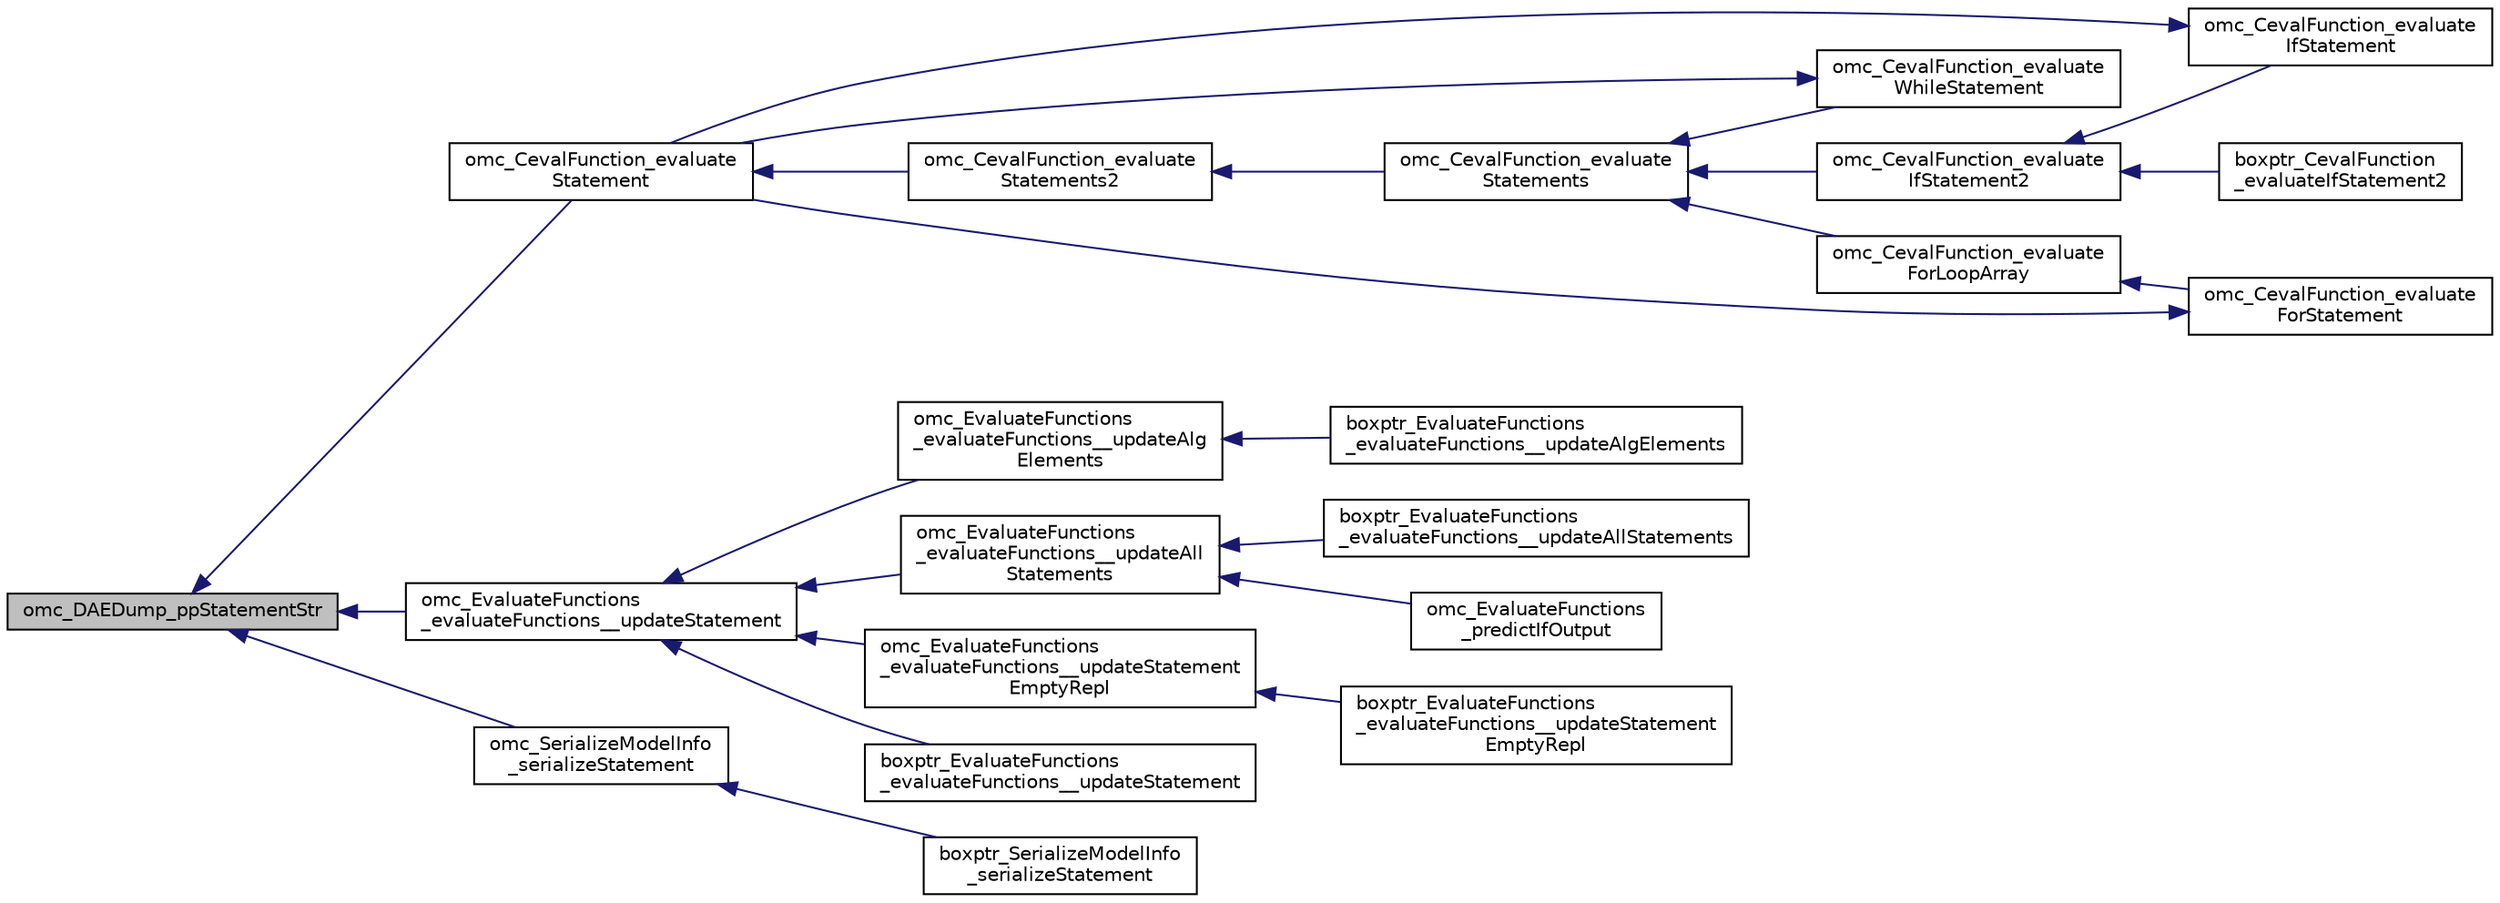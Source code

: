 digraph "omc_DAEDump_ppStatementStr"
{
  edge [fontname="Helvetica",fontsize="10",labelfontname="Helvetica",labelfontsize="10"];
  node [fontname="Helvetica",fontsize="10",shape=record];
  rankdir="LR";
  Node3204 [label="omc_DAEDump_ppStatementStr",height=0.2,width=0.4,color="black", fillcolor="grey75", style="filled", fontcolor="black"];
  Node3204 -> Node3205 [dir="back",color="midnightblue",fontsize="10",style="solid",fontname="Helvetica"];
  Node3205 [label="omc_CevalFunction_evaluate\lStatement",height=0.2,width=0.4,color="black", fillcolor="white", style="filled",URL="$d4/d57/_ceval_function_8c.html#adcb968118d2918ddebb61c6d00570d13"];
  Node3205 -> Node3206 [dir="back",color="midnightblue",fontsize="10",style="solid",fontname="Helvetica"];
  Node3206 [label="omc_CevalFunction_evaluate\lStatements2",height=0.2,width=0.4,color="black", fillcolor="white", style="filled",URL="$d4/d57/_ceval_function_8c.html#a8b4ab5805e1585f4ce275686db1d1c53"];
  Node3206 -> Node3207 [dir="back",color="midnightblue",fontsize="10",style="solid",fontname="Helvetica"];
  Node3207 [label="omc_CevalFunction_evaluate\lStatements",height=0.2,width=0.4,color="black", fillcolor="white", style="filled",URL="$d4/d57/_ceval_function_8c.html#a24f7e910d4d2fee6bad18eb4ce595739"];
  Node3207 -> Node3208 [dir="back",color="midnightblue",fontsize="10",style="solid",fontname="Helvetica"];
  Node3208 [label="omc_CevalFunction_evaluate\lWhileStatement",height=0.2,width=0.4,color="black", fillcolor="white", style="filled",URL="$d4/d57/_ceval_function_8c.html#a9344bc7ecbde32b38cd4534de8524cd3"];
  Node3208 -> Node3205 [dir="back",color="midnightblue",fontsize="10",style="solid",fontname="Helvetica"];
  Node3207 -> Node3209 [dir="back",color="midnightblue",fontsize="10",style="solid",fontname="Helvetica"];
  Node3209 [label="omc_CevalFunction_evaluate\lForLoopArray",height=0.2,width=0.4,color="black", fillcolor="white", style="filled",URL="$d4/d57/_ceval_function_8c.html#ab923d90ec81f15d3150ea4ecea8147d0"];
  Node3209 -> Node3210 [dir="back",color="midnightblue",fontsize="10",style="solid",fontname="Helvetica"];
  Node3210 [label="omc_CevalFunction_evaluate\lForStatement",height=0.2,width=0.4,color="black", fillcolor="white", style="filled",URL="$d4/d57/_ceval_function_8c.html#aa5271a82164564b75fafc616b2a362a9"];
  Node3210 -> Node3205 [dir="back",color="midnightblue",fontsize="10",style="solid",fontname="Helvetica"];
  Node3207 -> Node3211 [dir="back",color="midnightblue",fontsize="10",style="solid",fontname="Helvetica"];
  Node3211 [label="omc_CevalFunction_evaluate\lIfStatement2",height=0.2,width=0.4,color="black", fillcolor="white", style="filled",URL="$d4/d57/_ceval_function_8c.html#a88c85a75c163f7d6a626b195e5dcb1bb"];
  Node3211 -> Node3212 [dir="back",color="midnightblue",fontsize="10",style="solid",fontname="Helvetica"];
  Node3212 [label="boxptr_CevalFunction\l_evaluateIfStatement2",height=0.2,width=0.4,color="black", fillcolor="white", style="filled",URL="$d4/d57/_ceval_function_8c.html#a670067acb1a0aad54282a39f4165e501"];
  Node3211 -> Node3213 [dir="back",color="midnightblue",fontsize="10",style="solid",fontname="Helvetica"];
  Node3213 [label="omc_CevalFunction_evaluate\lIfStatement",height=0.2,width=0.4,color="black", fillcolor="white", style="filled",URL="$d4/d57/_ceval_function_8c.html#a7ca4abea58bf4ca12eec72510b13f755"];
  Node3213 -> Node3205 [dir="back",color="midnightblue",fontsize="10",style="solid",fontname="Helvetica"];
  Node3204 -> Node3214 [dir="back",color="midnightblue",fontsize="10",style="solid",fontname="Helvetica"];
  Node3214 [label="omc_EvaluateFunctions\l_evaluateFunctions__updateStatement",height=0.2,width=0.4,color="black", fillcolor="white", style="filled",URL="$d3/d4a/_evaluate_functions_8c.html#a9c7d770a7ee326eaa8f90931daf2e5db"];
  Node3214 -> Node3215 [dir="back",color="midnightblue",fontsize="10",style="solid",fontname="Helvetica"];
  Node3215 [label="omc_EvaluateFunctions\l_evaluateFunctions__updateAll\lStatements",height=0.2,width=0.4,color="black", fillcolor="white", style="filled",URL="$d3/d4a/_evaluate_functions_8c.html#a13bb68691165d6c1d1545ec1c329591e"];
  Node3215 -> Node3216 [dir="back",color="midnightblue",fontsize="10",style="solid",fontname="Helvetica"];
  Node3216 [label="omc_EvaluateFunctions\l_predictIfOutput",height=0.2,width=0.4,color="black", fillcolor="white", style="filled",URL="$d3/d4a/_evaluate_functions_8c.html#ac2809740b236e9b0af6cfcedb7a37554"];
  Node3215 -> Node3217 [dir="back",color="midnightblue",fontsize="10",style="solid",fontname="Helvetica"];
  Node3217 [label="boxptr_EvaluateFunctions\l_evaluateFunctions__updateAllStatements",height=0.2,width=0.4,color="black", fillcolor="white", style="filled",URL="$d3/d4a/_evaluate_functions_8c.html#a4a6e9c4d81a03ac0cdb92f74b1c5ac0e"];
  Node3214 -> Node3218 [dir="back",color="midnightblue",fontsize="10",style="solid",fontname="Helvetica"];
  Node3218 [label="omc_EvaluateFunctions\l_evaluateFunctions__updateStatement\lEmptyRepl",height=0.2,width=0.4,color="black", fillcolor="white", style="filled",URL="$d3/d4a/_evaluate_functions_8c.html#a62ab90677f56267b95c500c852f77c98"];
  Node3218 -> Node3219 [dir="back",color="midnightblue",fontsize="10",style="solid",fontname="Helvetica"];
  Node3219 [label="boxptr_EvaluateFunctions\l_evaluateFunctions__updateStatement\lEmptyRepl",height=0.2,width=0.4,color="black", fillcolor="white", style="filled",URL="$d3/d4a/_evaluate_functions_8c.html#ac5cd2a1759c472daaad57fa229387e3b"];
  Node3214 -> Node3220 [dir="back",color="midnightblue",fontsize="10",style="solid",fontname="Helvetica"];
  Node3220 [label="boxptr_EvaluateFunctions\l_evaluateFunctions__updateStatement",height=0.2,width=0.4,color="black", fillcolor="white", style="filled",URL="$d3/d4a/_evaluate_functions_8c.html#adfdbeaf0722ab946e9381bb593507c2a"];
  Node3214 -> Node3221 [dir="back",color="midnightblue",fontsize="10",style="solid",fontname="Helvetica"];
  Node3221 [label="omc_EvaluateFunctions\l_evaluateFunctions__updateAlg\lElements",height=0.2,width=0.4,color="black", fillcolor="white", style="filled",URL="$d3/d4a/_evaluate_functions_8c.html#acf5b1da7a3201e2aff091f95d67ed536"];
  Node3221 -> Node3222 [dir="back",color="midnightblue",fontsize="10",style="solid",fontname="Helvetica"];
  Node3222 [label="boxptr_EvaluateFunctions\l_evaluateFunctions__updateAlgElements",height=0.2,width=0.4,color="black", fillcolor="white", style="filled",URL="$d3/d4a/_evaluate_functions_8c.html#a488f20c6b03aec3cf4a72a44d0cfbe2f"];
  Node3204 -> Node3223 [dir="back",color="midnightblue",fontsize="10",style="solid",fontname="Helvetica"];
  Node3223 [label="omc_SerializeModelInfo\l_serializeStatement",height=0.2,width=0.4,color="black", fillcolor="white", style="filled",URL="$d6/d94/_serialize_model_info_8c.html#a6540cf9b6ee066b0f0dde41dcc4b0e01"];
  Node3223 -> Node3224 [dir="back",color="midnightblue",fontsize="10",style="solid",fontname="Helvetica"];
  Node3224 [label="boxptr_SerializeModelInfo\l_serializeStatement",height=0.2,width=0.4,color="black", fillcolor="white", style="filled",URL="$d6/d94/_serialize_model_info_8c.html#aef9d0f561c1a9b566ff24bc9a9c2065b"];
}
